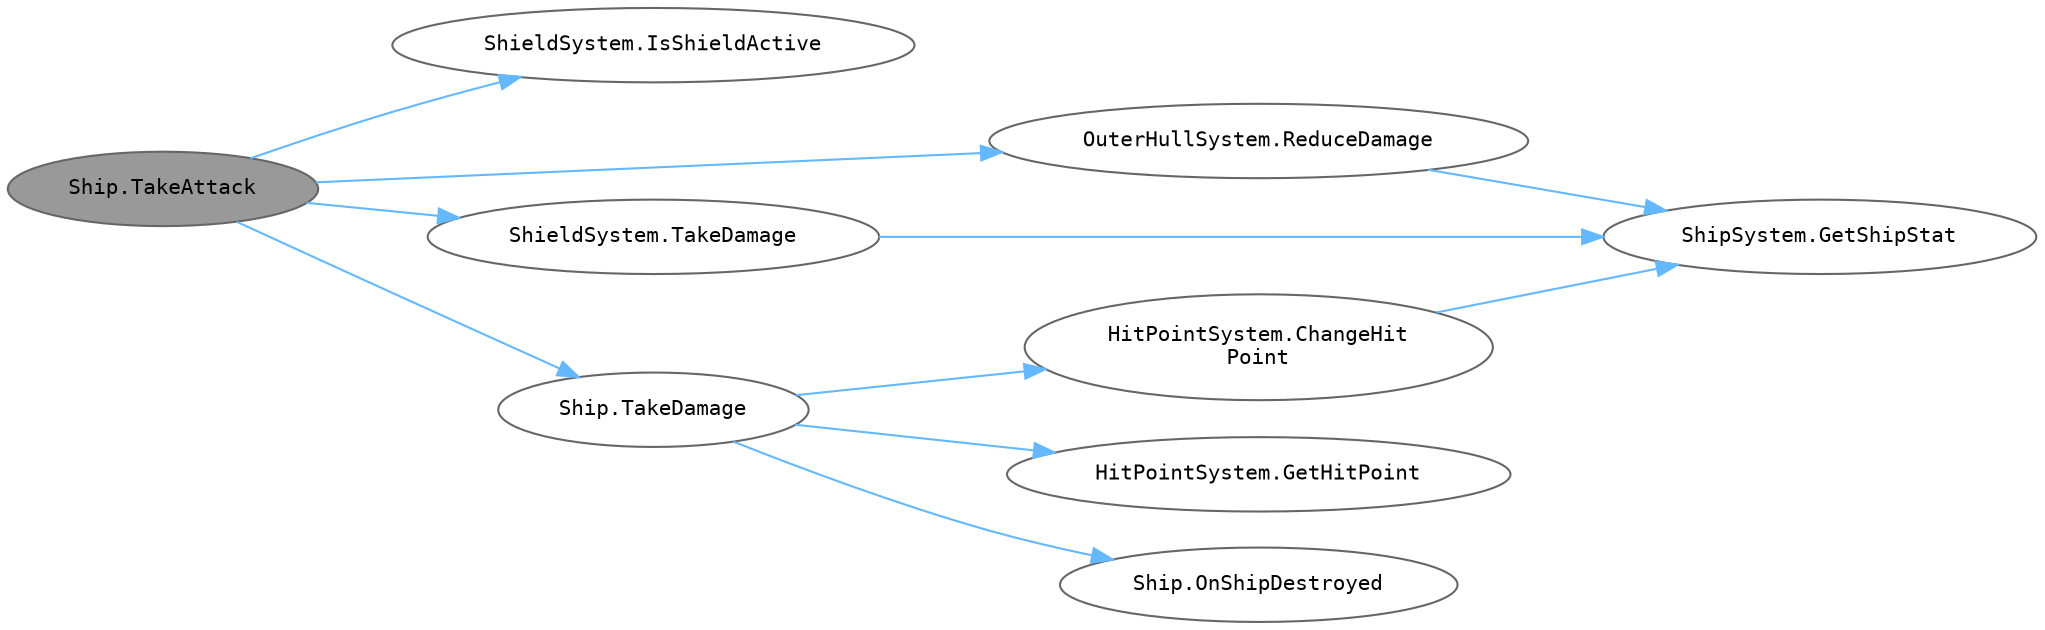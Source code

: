 digraph "Ship.TakeAttack"
{
 // INTERACTIVE_SVG=YES
 // LATEX_PDF_SIZE
  bgcolor="transparent";
  edge [fontname=Helvetica,fontsize=10,labelfontname=Helvetica,labelfontsize=10];
  node [fontname=Helvetica,fontsize=10,fontname=Consolas fontsize=10 style=filled height=0.2 width=0.4 margin=0.1];
  rankdir="LR";
  Node1 [id="Node000001",label="Ship.TakeAttack",height=0.2,width=0.4,color="gray40", fillcolor="grey60", style="filled", fontcolor="black",tooltip="무기 및 외부 방어 시스템을 포함한 실제 피해 계산 및 적용을 수행합니다."];
  Node1 -> Node2 [id="edge1_Node000001_Node000002",color="steelblue1",style="solid",tooltip=" "];
  Node2 [id="Node000002",label="ShieldSystem.IsShieldActive",height=0.2,width=0.4,color="grey40", fillcolor="white", style="filled",URL="$class_shield_system.html#a63973bec7496fe95c79b57638c0b00fe",tooltip="현재 쉴드가 활성화되어 있는지 여부를 반환합니다."];
  Node1 -> Node3 [id="edge2_Node000001_Node000003",color="steelblue1",style="solid",tooltip=" "];
  Node3 [id="Node000003",label="OuterHullSystem.ReduceDamage",height=0.2,width=0.4,color="grey40", fillcolor="white", style="filled",URL="$class_outer_hull_system.html#a546cc38872f4b8e97bb31c84214e0d5d",tooltip="외부 선체의 피해 감소율을 적용하여 실질적인 피해량을 계산합니다."];
  Node3 -> Node4 [id="edge3_Node000003_Node000004",color="steelblue1",style="solid",tooltip=" "];
  Node4 [id="Node000004",label="ShipSystem.GetShipStat",height=0.2,width=0.4,color="grey40", fillcolor="white", style="filled",URL="$class_ship_system.html#a0c4c206aa7e875dc6810ea122e46b332",tooltip="현재 함선의 특정 스탯 값을 가져옵니다."];
  Node1 -> Node5 [id="edge4_Node000001_Node000005",color="steelblue1",style="solid",tooltip=" "];
  Node5 [id="Node000005",label="ShieldSystem.TakeDamage",height=0.2,width=0.4,color="grey40", fillcolor="white", style="filled",URL="$class_shield_system.html#a50da4fedfbb95a2510abc2d1d7c5c0e2",tooltip="쉴드에 피해를 입히고, 남은 피해량을 반환합니다. 쉴드가 모두 소모되면 파괴 상태로 전환되며, 재활성화 타이머가 시작됩니다. 특정 무기 타입은 피해량 보정이 적용됩니다."];
  Node5 -> Node4 [id="edge5_Node000005_Node000004",color="steelblue1",style="solid",tooltip=" "];
  Node1 -> Node6 [id="edge6_Node000001_Node000006",color="steelblue1",style="solid",tooltip=" "];
  Node6 [id="Node000006",label="Ship.TakeDamage",height=0.2,width=0.4,color="grey40", fillcolor="white", style="filled",URL="$class_ship.html#ac61b02cdac21a64fd326753ccb8ae96a",tooltip="함선에 직접 피해를 적용합니다. 체력을 감소시키고, 파괴되었는지 확인합니다."];
  Node6 -> Node7 [id="edge7_Node000006_Node000007",color="steelblue1",style="solid",tooltip=" "];
  Node7 [id="Node000007",label="HitPointSystem.ChangeHit\lPoint",height=0.2,width=0.4,color="grey40", fillcolor="white", style="filled",URL="$class_hit_point_system.html#afc57249cf7099f1cc807759fe5d83f50",tooltip="체력을 변경합니다. 양수이면 회복, 음수이면 피해를 의미합니다. 최대 체력을 초과하지 않으며, 0 아래로 내려가지 않습니다."];
  Node7 -> Node4 [id="edge8_Node000007_Node000004",color="steelblue1",style="solid",tooltip=" "];
  Node6 -> Node8 [id="edge9_Node000006_Node000008",color="steelblue1",style="solid",tooltip=" "];
  Node8 [id="Node000008",label="HitPointSystem.GetHitPoint",height=0.2,width=0.4,color="grey40", fillcolor="white", style="filled",URL="$class_hit_point_system.html#a85a6d6b8c9c935065ccad64984e8dfba",tooltip="현재 체력 값을 반환합니다."];
  Node6 -> Node9 [id="edge10_Node000006_Node000009",color="steelblue1",style="solid",tooltip=" "];
  Node9 [id="Node000009",label="Ship.OnShipDestroyed",height=0.2,width=0.4,color="grey40", fillcolor="white", style="filled",URL="$class_ship.html#a96161da9757b06a2b12edfe591119abb",tooltip="함선이 파괴되었을 때 호출되는 함수입니다. 게임 오버 로직 등을 처리할 수 있습니다."];
}
